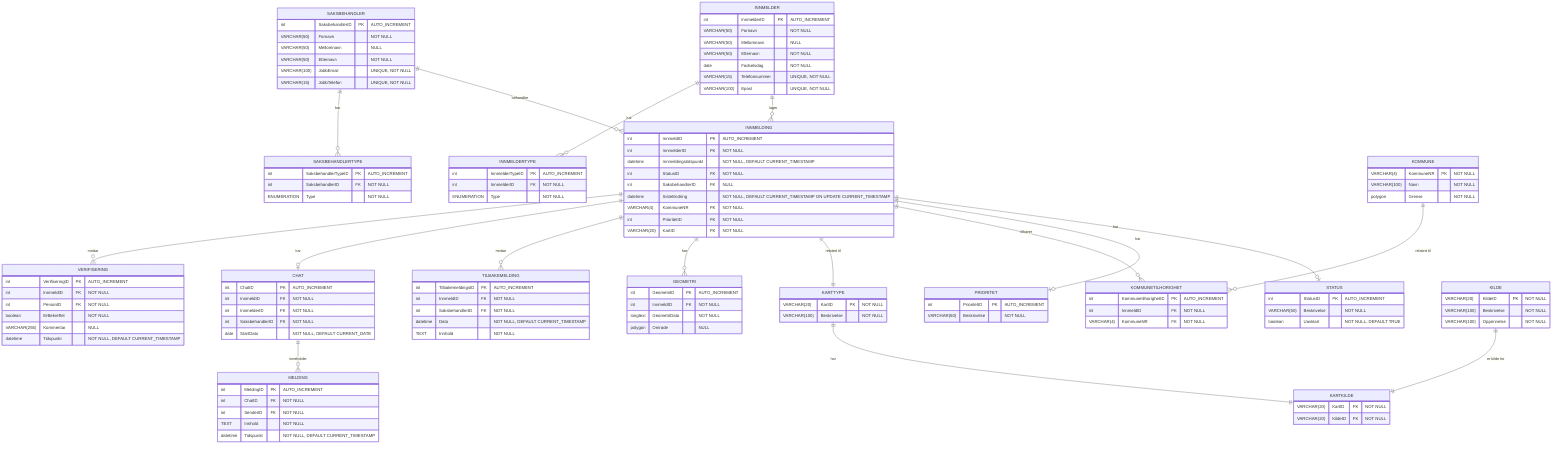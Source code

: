 %%{init: {'themeCSS': 
[
'[id|=entity-PRIORITET] .er.entityBox { fill: #fae4aa; }',
'[id|=entity-STATUS] .er.entityBox { fill: #fae4aa; }',
'[id|=entity-KARTTYPE] .er.entityBox { fill: #fae4aa; }',
'[id|=entity-KOMMUNE] .er.entityBox { fill: #fae4aa; }',
'[id|=entity-INNMELDERTYPE] .er.entityBox { fill: #fae4aa; }',
'[id|=entity-SAKSBEHANDLERTYPE] .er.entityBox { fill: #fae4aa; }',
'[id|=entity-KARTKILDE] .er.entityBox { fill: #9bfa9b; }',
'[id|=entity-KOMMUNETILHORIGHET] .er.entityBox { fill: #9bfa9b; }'
] }}%%

erDiagram

    INNMELDER ||--o{ INNMELDING : "lager"
    INNMELDER ||--o{ INNMELDERTYPE : "har"
    INNMELDER {
        int InnmelderID PK "AUTO_INCREMENT"
        VARCHAR(50) Fornavn "NOT NULL"
        VARCHAR(50) Mellomnavn "NULL"
        VARCHAR(50) Etternavn "NOT NULL"
        date Fodselsdag "NOT NULL"
        VARCHAR(15) Telefonnummer "UNIQUE, NOT NULL"
        VARCHAR(100) Epost "UNIQUE, NOT NULL"
    }

    SAKSBEHANDLER ||--o{ INNMELDING : "behandler"
    SAKSBEHANDLER ||--o{ SAKSBEHANDLERTYPE : "har"
    SAKSBEHANDLER {
        int SaksbehandlerID PK "AUTO_INCREMENT"
        VARCHAR(50) Fornavn "NOT NULL"
        VARCHAR(50) Mellomnavn "NULL"
        VARCHAR(50) Etternavn "NOT NULL"
        VARCHAR(100) JobbEmail "UNIQUE, NOT NULL"
        VARCHAR(15) JobbTelefon "UNIQUE, NOT NULL"
    }

    INNMELDERTYPE {
        int InnmelderTypeID PK "AUTO_INCREMENT"
        int InnmelderID FK "NOT NULL"
        ENUMERATION Type "NOT NULL"
    }

    SAKSBEHANDLERTYPE {
        int SaksbehandlerTypeID PK "AUTO_INCREMENT"
        int SaksbehandlerID FK "NOT NULL"
        ENUMERATION Type "NOT NULL" 
    }

    INNMELDING ||--o| STATUS : "har"
    INNMELDING ||--o| PRIORITET : "har"
    INNMELDING ||--o{ KOMMUNETILHORIGHET : "tilhører"
    INNMELDING ||--|| KARTTYPE : "relatert til"
    INNMELDING ||--o{ GEOMETRI : "har"
    INNMELDING ||--o{ TILBAKEMELDING : "mottar"
    INNMELDING ||--o| CHAT : "har"
    INNMELDING ||--o{ VERIFISERING : "mottar"
    INNMELDING {
        int InnmeldID PK "AUTO_INCREMENT"
        int InnmelderID FK "NOT NULL"
        datetime Innmeldingstidspunkt "NOT NULL, DEFAULT CURRENT_TIMESTAMP"
        int StatusID FK "NOT NULL"
        int SaksbehandlerID FK "NULL"
        datetime SisteEndring "NOT NULL, DEFAULT CURRENT_TIMESTAMP ON UPDATE CURRENT_TIMESTAMP"
        VARCHAR(4) KommuneNR FK "NOT NULL"
        int PrioritetID FK "NOT NULL"
        VARCHAR(20) KartID FK "NOT NULL"
    }

    STATUS {
        int StatusID PK "AUTO_INCREMENT"
        VARCHAR(50) Beskrivelse "NOT NULL"
        boolean Uavklart "NOT NULL, DEFAULT TRUE"
    }

    PRIORITET {
        int PrioritetID PK "AUTO_INCREMENT"
        VARCHAR(50) Beskrivelse "NOT NULL"
    }

    GEOMETRI {
        int GeometriID PK "AUTO_INCREMENT"
        int InnmeldID FK "NOT NULL"
        longtext GeometriData "NOT NULL"
        polygon Omrade "NULL"
    }

    KOMMUNE ||--o{ KOMMUNETILHORIGHET : "relatert til" 
    KOMMUNE {
        VARCHAR(4) KommuneNR PK "NOT NULL"
        VARCHAR(100) Navn "NOT NULL"
        polygon Grense "NOT NULL"
    }

    KOMMUNETILHORIGHET {
        int KommunetilhorighetID PK "AUTO_INCREMENT"
        int InnmeldID FK "NOT NULL"
        VARCHAR(4) KommuneNR FK "NOT NULL"
    }

    KARTTYPE ||--|| KARTKILDE : "har"
    KILDE ||--|| KARTKILDE : "er kilde for"
    
    KARTTYPE {
        VARCHAR(20) KartID PK "NOT NULL"
        VARCHAR(100) Beskrivelse "NOT NULL"
    }

    KILDE {
        VARCHAR(20) KildeID PK "NOT NULL"
        VARCHAR(100) Beskrivelse "NOT NULL"
        VARCHAR(100) Opprinnelse "NOT NULL"
    }

    KARTKILDE {
        VARCHAR(20) KartID FK "NOT NULL"
        VARCHAR(20) KildeID FK "NOT NULL"
    }

    CHAT ||--o{ MELDING : "inneholder"
    CHAT {
        int ChatID PK "AUTO_INCREMENT"
        int InnmeldID FK "NOT NULL"
        int InnmelderID FK "NOT NULL"
        int SaksbehandlerID FK "NOT NULL"
        date StartDato "NOT NULL, DEFAULT CURRENT_DATE"
    }

    MELDING {
        int MeldingID PK "AUTO_INCREMENT"
        int ChatID FK "NOT NULL"
        int SenderID FK "NOT NULL"
        TEXT Innhold "NOT NULL"
        datetime Tidspunkt "NOT NULL, DEFAULT CURRENT_TIMESTAMP"
    }

    TILBAKEMELDING {
        int TilbakemeldingsID PK "AUTO_INCREMENT"
        int InnmeldID FK "NOT NULL"
        int SaksbehandlerID FK "NOT NULL"
        datetime Dato "NOT NULL, DEFAULT CURRENT_TIMESTAMP"
        TEXT Innhold "NOT NULL"
    }

    VERIFISERING {
        int VerifiseringID PK "AUTO_INCREMENT"
        int InnmeldID FK "NOT NULL"
        int PersonID FK "NOT NULL"
        boolean ErBekreftet "NOT NULL"
        VARCHAR(255) Kommentar "NULL"
        datetime Tidspunkt "NOT NULL, DEFAULT CURRENT_TIMESTAMP"
    }